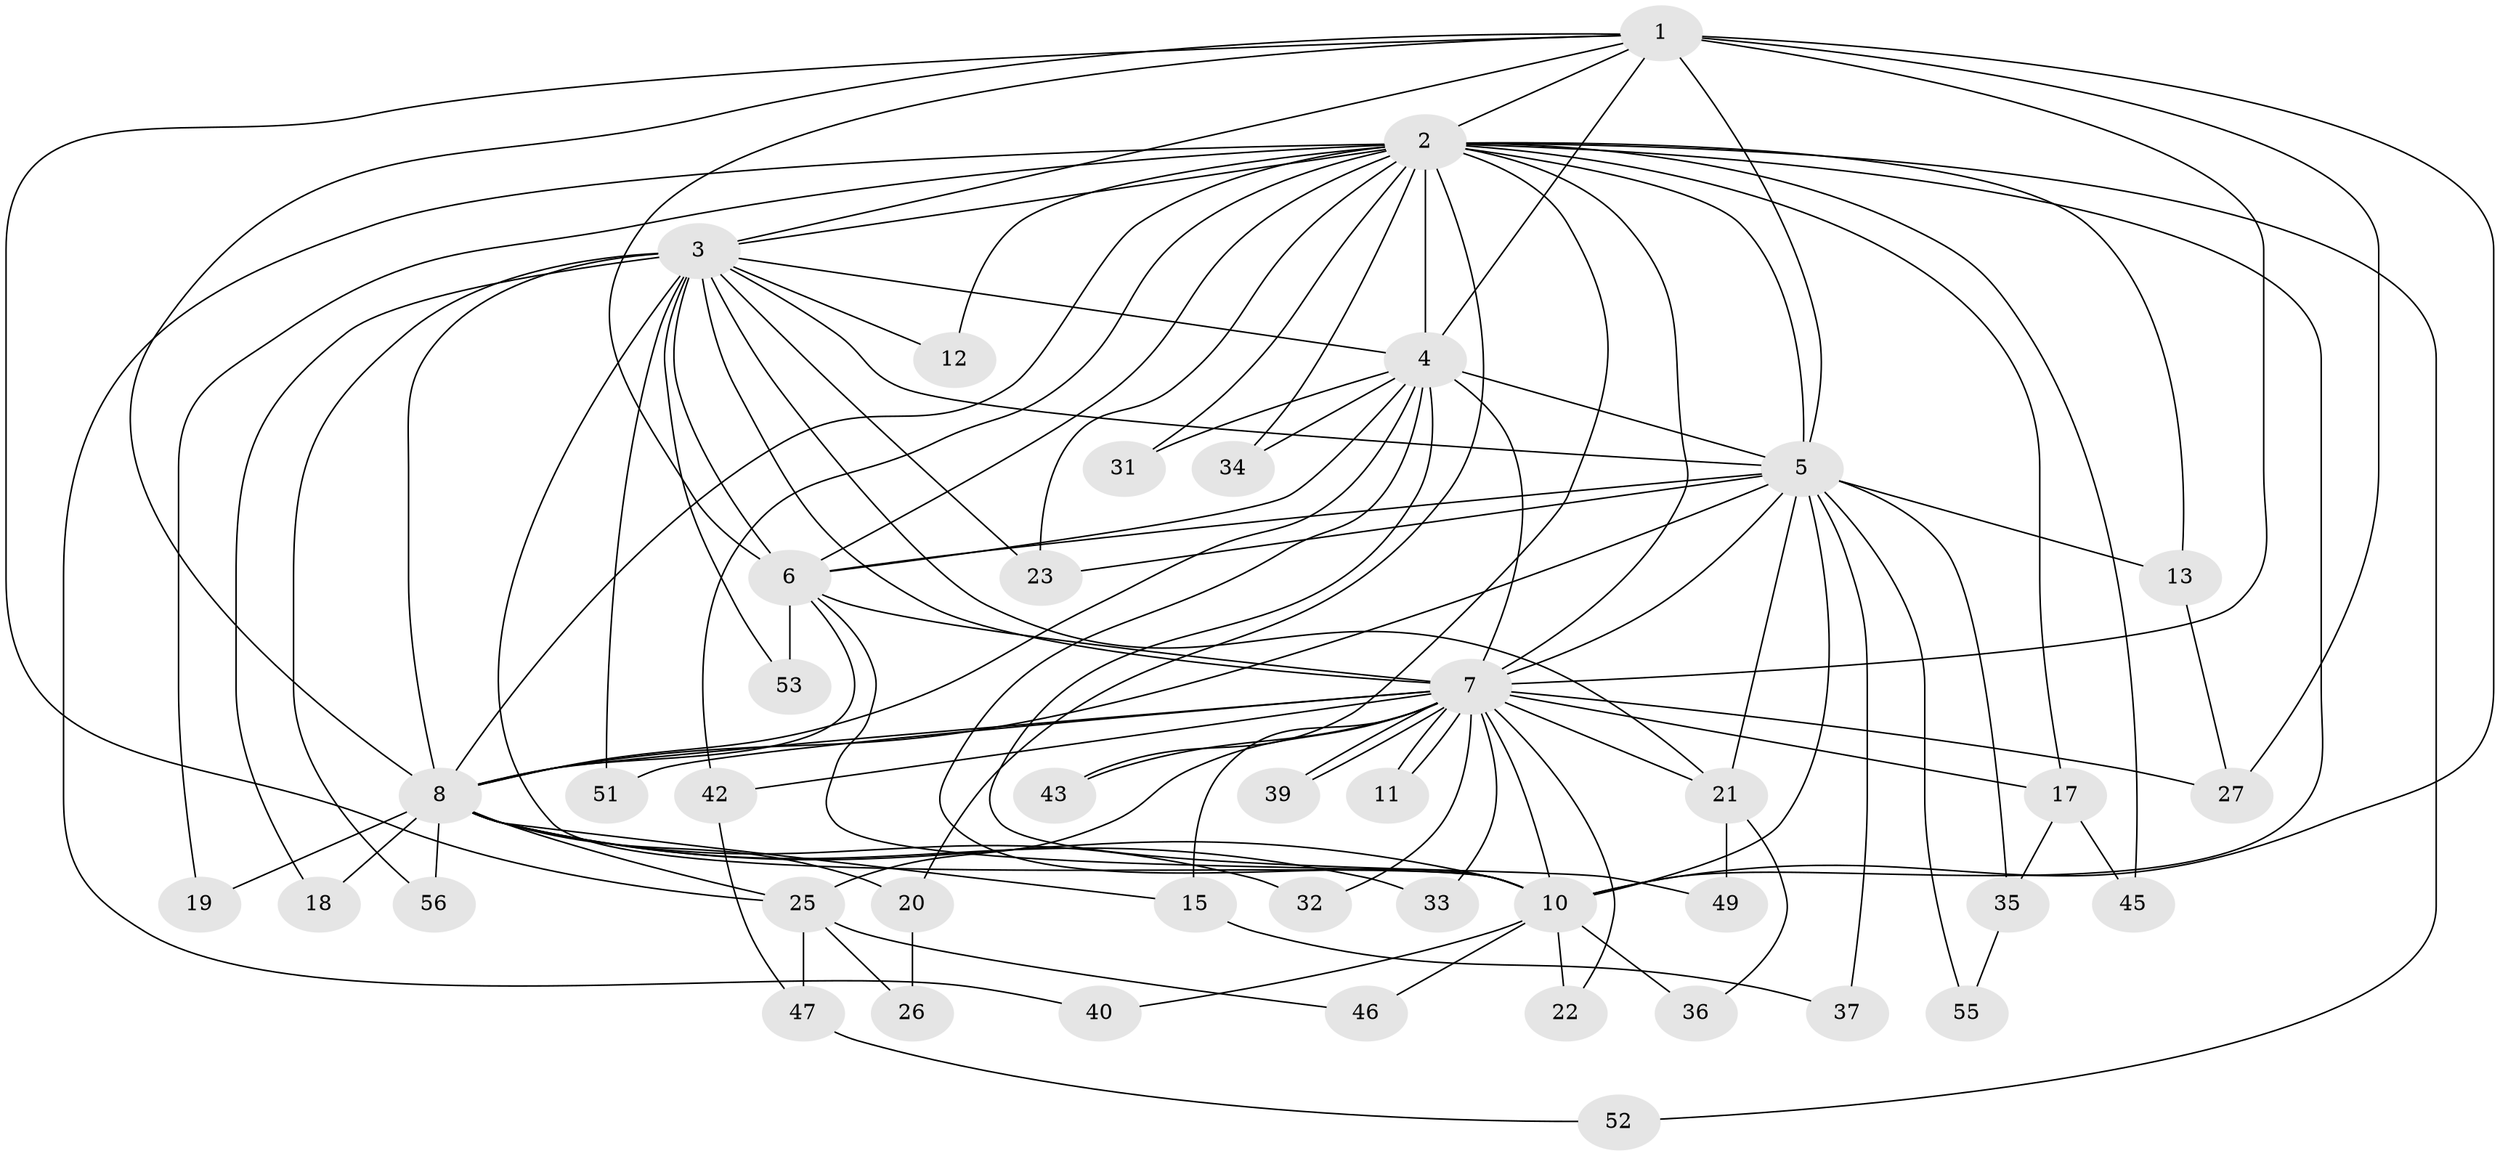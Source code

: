 // Generated by graph-tools (version 1.1) at 2025/51/02/27/25 19:51:43]
// undirected, 43 vertices, 108 edges
graph export_dot {
graph [start="1"]
  node [color=gray90,style=filled];
  1 [super="+48"];
  2 [super="+44"];
  3 [super="+9"];
  4 [super="+29"];
  5 [super="+38"];
  6 [super="+50"];
  7 [super="+16"];
  8 [super="+54"];
  10 [super="+14"];
  11;
  12;
  13 [super="+30"];
  15;
  17 [super="+28"];
  18;
  19;
  20;
  21 [super="+24"];
  22;
  23 [super="+41"];
  25;
  26;
  27 [super="+58"];
  31;
  32;
  33;
  34;
  35 [super="+57"];
  36;
  37;
  39;
  40;
  42;
  43;
  45;
  46;
  47;
  49;
  51;
  52;
  53;
  55;
  56;
  1 -- 2;
  1 -- 3 [weight=2];
  1 -- 4 [weight=2];
  1 -- 5;
  1 -- 6;
  1 -- 7 [weight=2];
  1 -- 8;
  1 -- 10;
  1 -- 27;
  1 -- 25;
  2 -- 3 [weight=2];
  2 -- 4 [weight=2];
  2 -- 5;
  2 -- 6 [weight=2];
  2 -- 7;
  2 -- 8;
  2 -- 10 [weight=2];
  2 -- 12;
  2 -- 13 [weight=2];
  2 -- 17;
  2 -- 19;
  2 -- 20;
  2 -- 23;
  2 -- 31;
  2 -- 34;
  2 -- 40;
  2 -- 42;
  2 -- 43;
  2 -- 45;
  2 -- 52;
  3 -- 4 [weight=2];
  3 -- 5 [weight=3];
  3 -- 6 [weight=2];
  3 -- 7 [weight=2];
  3 -- 8 [weight=3];
  3 -- 10 [weight=2];
  3 -- 21;
  3 -- 23;
  3 -- 51;
  3 -- 12;
  3 -- 18;
  3 -- 53;
  3 -- 56;
  4 -- 5;
  4 -- 6;
  4 -- 7;
  4 -- 8;
  4 -- 10;
  4 -- 34;
  4 -- 49;
  4 -- 31;
  5 -- 6;
  5 -- 7;
  5 -- 8;
  5 -- 10;
  5 -- 13;
  5 -- 35 [weight=2];
  5 -- 37;
  5 -- 55;
  5 -- 21;
  5 -- 23;
  6 -- 7;
  6 -- 8;
  6 -- 10;
  6 -- 53;
  7 -- 8;
  7 -- 10;
  7 -- 11;
  7 -- 11;
  7 -- 15;
  7 -- 17 [weight=2];
  7 -- 21;
  7 -- 22;
  7 -- 25;
  7 -- 32;
  7 -- 33;
  7 -- 39;
  7 -- 39;
  7 -- 42;
  7 -- 43;
  7 -- 51;
  7 -- 27;
  8 -- 10;
  8 -- 15;
  8 -- 18;
  8 -- 19;
  8 -- 20;
  8 -- 25;
  8 -- 32;
  8 -- 33;
  8 -- 56;
  10 -- 22;
  10 -- 36;
  10 -- 40;
  10 -- 46;
  13 -- 27;
  15 -- 37;
  17 -- 35;
  17 -- 45;
  20 -- 26;
  21 -- 49;
  21 -- 36;
  25 -- 26;
  25 -- 46;
  25 -- 47;
  35 -- 55;
  42 -- 47;
  47 -- 52;
}

